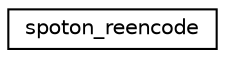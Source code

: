 digraph "Graphical Class Hierarchy"
{
  edge [fontname="Helvetica",fontsize="10",labelfontname="Helvetica",labelfontsize="10"];
  node [fontname="Helvetica",fontsize="10",shape=record];
  rankdir="LR";
  Node0 [label="spoton_reencode",height=0.2,width=0.4,color="black", fillcolor="white", style="filled",URL="$classspoton__reencode.html"];
}
